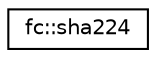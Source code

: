 digraph "Graphical Class Hierarchy"
{
  edge [fontname="Helvetica",fontsize="10",labelfontname="Helvetica",labelfontsize="10"];
  node [fontname="Helvetica",fontsize="10",shape=record];
  rankdir="LR";
  Node0 [label="fc::sha224",height=0.2,width=0.4,color="black", fillcolor="white", style="filled",URL="$classfc_1_1sha224.html"];
}
